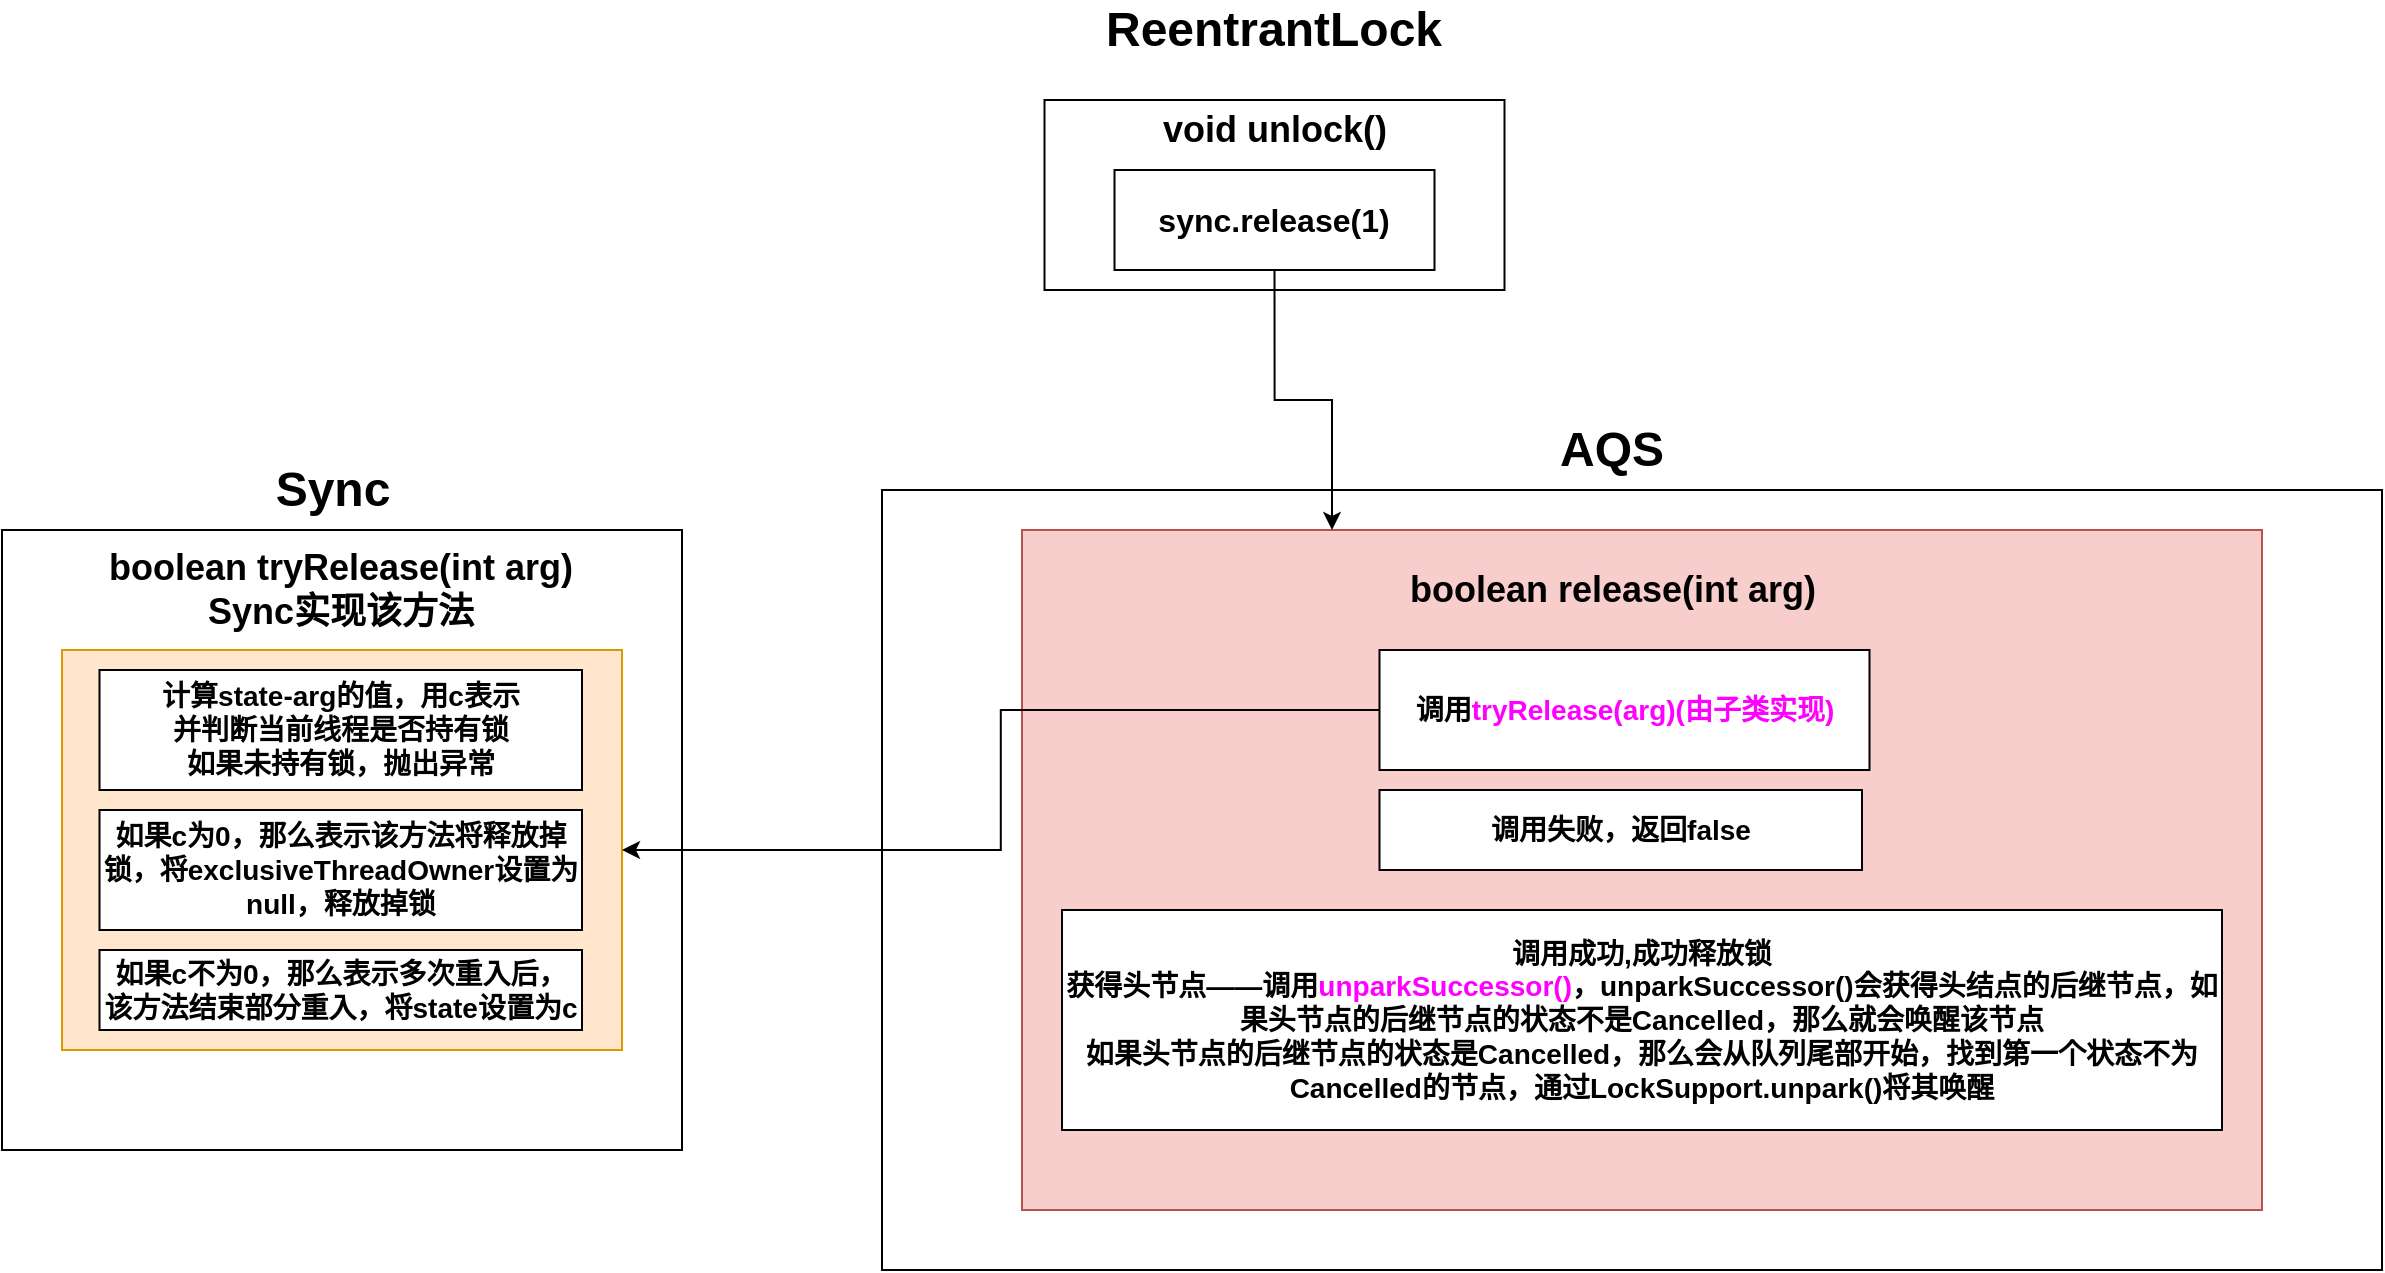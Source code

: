 <mxfile version="15.2.7" type="device"><diagram id="mTrsZBRekzFBenPR320t" name="第 1 页"><mxGraphModel dx="2534" dy="987" grid="1" gridSize="10" guides="1" tooltips="1" connect="1" arrows="1" fold="1" page="1" pageScale="1" pageWidth="827" pageHeight="1169" math="0" shadow="0"><root><mxCell id="0"/><mxCell id="1" parent="0"/><mxCell id="zGhSchSNiNT7rRLuKWmF-15" value="" style="rounded=0;whiteSpace=wrap;html=1;" parent="1" vertex="1"><mxGeometry x="-108.75" y="615" width="230" height="95" as="geometry"/></mxCell><mxCell id="zGhSchSNiNT7rRLuKWmF-16" value="&lt;b&gt;&lt;font style=&quot;font-size: 24px&quot;&gt;ReentrantLock&lt;/font&gt;&lt;/b&gt;" style="text;html=1;strokeColor=none;fillColor=none;align=center;verticalAlign=middle;whiteSpace=wrap;rounded=0;" parent="1" vertex="1"><mxGeometry x="-13.75" y="570" width="40" height="20" as="geometry"/></mxCell><mxCell id="zGhSchSNiNT7rRLuKWmF-17" value="&lt;b&gt;&lt;font style=&quot;font-size: 16px&quot;&gt;sync.release(1)&lt;/font&gt;&lt;/b&gt;" style="rounded=0;whiteSpace=wrap;html=1;" parent="1" vertex="1"><mxGeometry x="-73.75" y="650" width="160" height="50" as="geometry"/></mxCell><mxCell id="zGhSchSNiNT7rRLuKWmF-18" value="&lt;b&gt;&lt;font style=&quot;font-size: 18px&quot;&gt;void unlock()&lt;/font&gt;&lt;/b&gt;" style="text;html=1;strokeColor=none;fillColor=none;align=center;verticalAlign=middle;whiteSpace=wrap;rounded=0;" parent="1" vertex="1"><mxGeometry x="-110" y="620" width="232.5" height="20" as="geometry"/></mxCell><mxCell id="zGhSchSNiNT7rRLuKWmF-23" value="" style="rounded=0;whiteSpace=wrap;html=1;" parent="1" vertex="1"><mxGeometry x="-630" y="830" width="340" height="310" as="geometry"/></mxCell><mxCell id="zGhSchSNiNT7rRLuKWmF-24" value="&lt;span style=&quot;font-size: 24px&quot;&gt;&lt;b&gt;Sync&lt;/b&gt;&lt;/span&gt;" style="text;html=1;strokeColor=none;fillColor=none;align=center;verticalAlign=middle;whiteSpace=wrap;rounded=0;" parent="1" vertex="1"><mxGeometry x="-527.5" y="800" width="125" height="20" as="geometry"/></mxCell><mxCell id="zGhSchSNiNT7rRLuKWmF-72" value="" style="rounded=0;whiteSpace=wrap;html=1;fillColor=#ffe6cc;strokeColor=#d79b00;" parent="1" vertex="1"><mxGeometry x="-600" y="890" width="280" height="200" as="geometry"/></mxCell><mxCell id="zGhSchSNiNT7rRLuKWmF-73" value="&lt;b&gt;&lt;font style=&quot;font-size: 18px&quot;&gt;boolean tryRelease(int arg)&lt;br&gt;Sync实现该方法&lt;br&gt;&lt;/font&gt;&lt;/b&gt;" style="text;html=1;strokeColor=none;fillColor=none;align=center;verticalAlign=middle;whiteSpace=wrap;rounded=0;" parent="1" vertex="1"><mxGeometry x="-605.62" y="850" width="291.25" height="20" as="geometry"/></mxCell><mxCell id="zGhSchSNiNT7rRLuKWmF-74" value="&lt;span style=&quot;font-size: 14px&quot;&gt;&lt;b&gt;计算state-arg的值，用c表示&lt;br&gt;并判断当前线程是否持有锁&lt;br&gt;如果未持有锁，抛出异常&lt;br&gt;&lt;/b&gt;&lt;/span&gt;" style="rounded=0;whiteSpace=wrap;html=1;" parent="1" vertex="1"><mxGeometry x="-581.25" y="900" width="241.25" height="60" as="geometry"/></mxCell><mxCell id="zGhSchSNiNT7rRLuKWmF-75" value="&lt;b style=&quot;font-size: 14px&quot;&gt;如果c为0，那么表示该方法将释放掉锁，将exclusiveThreadOwner设置为null，释放掉锁&lt;br&gt;&lt;/b&gt;" style="rounded=0;whiteSpace=wrap;html=1;" parent="1" vertex="1"><mxGeometry x="-581.25" y="970" width="241.25" height="60" as="geometry"/></mxCell><mxCell id="zGhSchSNiNT7rRLuKWmF-76" value="&lt;b style=&quot;font-size: 14px&quot;&gt;如果c不为0，那么表示多次重入后，该方法结束部分重入，将state设置为c&lt;br&gt;&lt;/b&gt;" style="rounded=0;whiteSpace=wrap;html=1;" parent="1" vertex="1"><mxGeometry x="-581.25" y="1040" width="241.25" height="40" as="geometry"/></mxCell><mxCell id="Rw8yRA4LuOa6ZpFmIfrZ-1" value="" style="rounded=0;whiteSpace=wrap;html=1;" vertex="1" parent="1"><mxGeometry x="-190" y="810" width="750" height="390" as="geometry"/></mxCell><mxCell id="Rw8yRA4LuOa6ZpFmIfrZ-2" value="&lt;b&gt;&lt;font style=&quot;font-size: 24px&quot;&gt;AQS&lt;/font&gt;&lt;/b&gt;" style="text;html=1;strokeColor=none;fillColor=none;align=center;verticalAlign=middle;whiteSpace=wrap;rounded=0;" vertex="1" parent="1"><mxGeometry x="155" y="780" width="40" height="20" as="geometry"/></mxCell><mxCell id="Rw8yRA4LuOa6ZpFmIfrZ-3" value="" style="rounded=0;whiteSpace=wrap;html=1;fillColor=#f8cecc;strokeColor=#b85450;" vertex="1" parent="1"><mxGeometry x="-120" y="830" width="620" height="340" as="geometry"/></mxCell><mxCell id="Rw8yRA4LuOa6ZpFmIfrZ-4" value="&lt;b&gt;&lt;font style=&quot;font-size: 18px&quot;&gt;boolean release(int arg)&lt;/font&gt;&lt;/b&gt;" style="text;html=1;strokeColor=none;fillColor=none;align=center;verticalAlign=middle;whiteSpace=wrap;rounded=0;" vertex="1" parent="1"><mxGeometry x="58.75" y="850" width="232.5" height="20" as="geometry"/></mxCell><mxCell id="Rw8yRA4LuOa6ZpFmIfrZ-13" style="edgeStyle=orthogonalEdgeStyle;rounded=0;orthogonalLoop=1;jettySize=auto;html=1;exitX=0;exitY=0.5;exitDx=0;exitDy=0;entryX=1;entryY=0.5;entryDx=0;entryDy=0;" edge="1" parent="1" source="Rw8yRA4LuOa6ZpFmIfrZ-5" target="zGhSchSNiNT7rRLuKWmF-72"><mxGeometry relative="1" as="geometry"/></mxCell><mxCell id="Rw8yRA4LuOa6ZpFmIfrZ-5" value="&lt;b&gt;&lt;font style=&quot;font-size: 14px&quot;&gt;调用&lt;font color=&quot;#ff00ff&quot;&gt;tryRelease(arg)(由子类实现)&lt;/font&gt;&lt;/font&gt;&lt;/b&gt;" style="rounded=0;whiteSpace=wrap;html=1;" vertex="1" parent="1"><mxGeometry x="58.75" y="890" width="245" height="60" as="geometry"/></mxCell><mxCell id="Rw8yRA4LuOa6ZpFmIfrZ-6" value="&lt;span style=&quot;font-size: 14px&quot;&gt;&lt;b&gt;调用失败，返回false&lt;/b&gt;&lt;/span&gt;" style="rounded=0;whiteSpace=wrap;html=1;" vertex="1" parent="1"><mxGeometry x="58.75" y="960" width="241.25" height="40" as="geometry"/></mxCell><mxCell id="Rw8yRA4LuOa6ZpFmIfrZ-11" value="&lt;span style=&quot;font-size: 14px&quot;&gt;&lt;b&gt;调用成功,成功释放锁&lt;br&gt;获得头节点——调用&lt;font color=&quot;#ff00ff&quot;&gt;unparkSuccessor()&lt;/font&gt;，unparkSuccessor()会获得头结点的后继节点，如果头节点的后继节点的状态不是Cancelled，那么就会唤醒该节点&lt;br&gt;如果头节点的后继节点的状态是Cancelled，那么会从队列尾部开始，找到第一个状态不为Cancelled的节点，通过LockSupport.unpark()将其唤醒&lt;br&gt;&lt;/b&gt;&lt;/span&gt;" style="rounded=0;whiteSpace=wrap;html=1;" vertex="1" parent="1"><mxGeometry x="-100" y="1020" width="580" height="110" as="geometry"/></mxCell><mxCell id="Rw8yRA4LuOa6ZpFmIfrZ-12" style="edgeStyle=orthogonalEdgeStyle;rounded=0;orthogonalLoop=1;jettySize=auto;html=1;exitX=0.5;exitY=1;exitDx=0;exitDy=0;entryX=0.25;entryY=0;entryDx=0;entryDy=0;" edge="1" parent="1" source="zGhSchSNiNT7rRLuKWmF-17" target="Rw8yRA4LuOa6ZpFmIfrZ-3"><mxGeometry relative="1" as="geometry"/></mxCell></root></mxGraphModel></diagram></mxfile>
